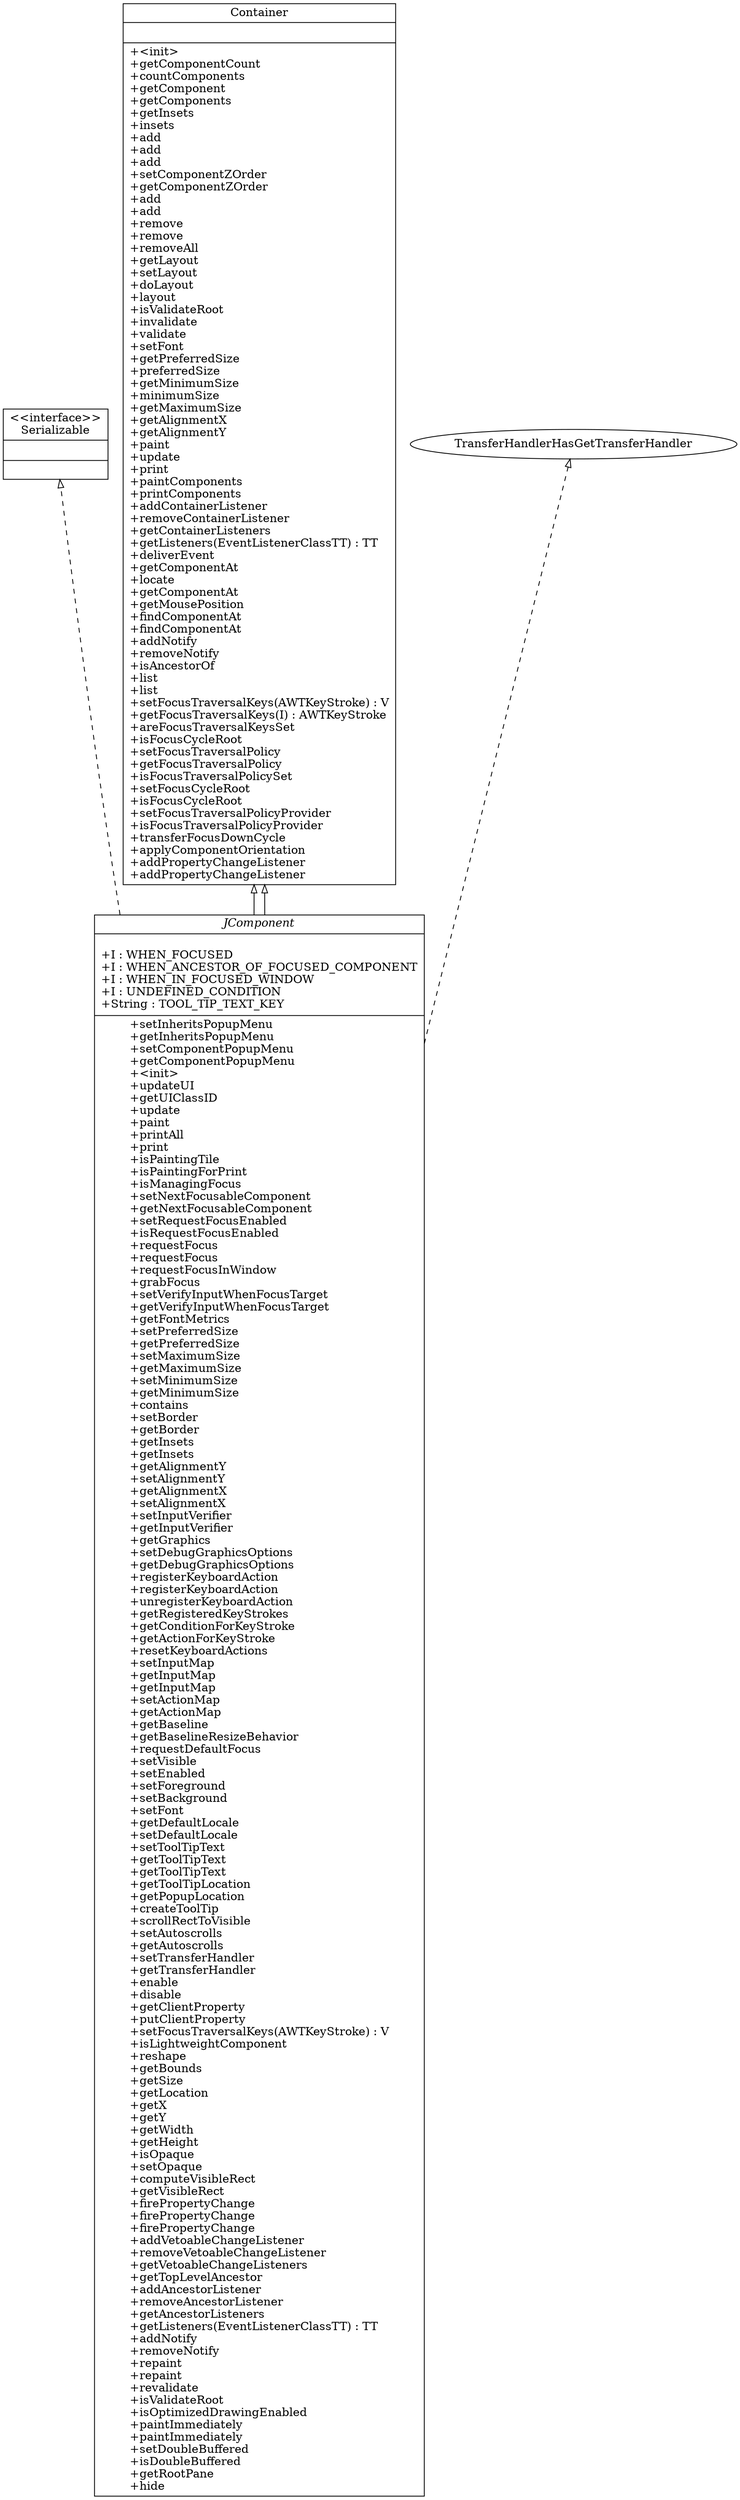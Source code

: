 digraph G { rankdir=BT;
"JComponent" [
shape="record",
label= <{<i>JComponent</i>|<br align="left"/>+I : WHEN_FOCUSED<br align="left"/>+I : WHEN_ANCESTOR_OF_FOCUSED_COMPONENT<br align="left"/>+I : WHEN_IN_FOCUSED_WINDOW<br align="left"/>+I : UNDEFINED_CONDITION<br align="left"/>+String : TOOL_TIP_TEXT_KEY<br align="left"/>|+setInheritsPopupMenu<br align="left"/>+getInheritsPopupMenu<br align="left"/>+setComponentPopupMenu<br align="left"/>+getComponentPopupMenu<br align="left"/>+&#60;init&#62;<br align="left"/>+updateUI<br align="left"/>+getUIClassID<br align="left"/>+update<br align="left"/>+paint<br align="left"/>+printAll<br align="left"/>+print<br align="left"/>+isPaintingTile<br align="left"/>+isPaintingForPrint<br align="left"/>+isManagingFocus<br align="left"/>+setNextFocusableComponent<br align="left"/>+getNextFocusableComponent<br align="left"/>+setRequestFocusEnabled<br align="left"/>+isRequestFocusEnabled<br align="left"/>+requestFocus<br align="left"/>+requestFocus<br align="left"/>+requestFocusInWindow<br align="left"/>+grabFocus<br align="left"/>+setVerifyInputWhenFocusTarget<br align="left"/>+getVerifyInputWhenFocusTarget<br align="left"/>+getFontMetrics<br align="left"/>+setPreferredSize<br align="left"/>+getPreferredSize<br align="left"/>+setMaximumSize<br align="left"/>+getMaximumSize<br align="left"/>+setMinimumSize<br align="left"/>+getMinimumSize<br align="left"/>+contains<br align="left"/>+setBorder<br align="left"/>+getBorder<br align="left"/>+getInsets<br align="left"/>+getInsets<br align="left"/>+getAlignmentY<br align="left"/>+setAlignmentY<br align="left"/>+getAlignmentX<br align="left"/>+setAlignmentX<br align="left"/>+setInputVerifier<br align="left"/>+getInputVerifier<br align="left"/>+getGraphics<br align="left"/>+setDebugGraphicsOptions<br align="left"/>+getDebugGraphicsOptions<br align="left"/>+registerKeyboardAction<br align="left"/>+registerKeyboardAction<br align="left"/>+unregisterKeyboardAction<br align="left"/>+getRegisteredKeyStrokes<br align="left"/>+getConditionForKeyStroke<br align="left"/>+getActionForKeyStroke<br align="left"/>+resetKeyboardActions<br align="left"/>+setInputMap<br align="left"/>+getInputMap<br align="left"/>+getInputMap<br align="left"/>+setActionMap<br align="left"/>+getActionMap<br align="left"/>+getBaseline<br align="left"/>+getBaselineResizeBehavior<br align="left"/>+requestDefaultFocus<br align="left"/>+setVisible<br align="left"/>+setEnabled<br align="left"/>+setForeground<br align="left"/>+setBackground<br align="left"/>+setFont<br align="left"/>+getDefaultLocale<br align="left"/>+setDefaultLocale<br align="left"/>+setToolTipText<br align="left"/>+getToolTipText<br align="left"/>+getToolTipText<br align="left"/>+getToolTipLocation<br align="left"/>+getPopupLocation<br align="left"/>+createToolTip<br align="left"/>+scrollRectToVisible<br align="left"/>+setAutoscrolls<br align="left"/>+getAutoscrolls<br align="left"/>+setTransferHandler<br align="left"/>+getTransferHandler<br align="left"/>+enable<br align="left"/>+disable<br align="left"/>+getClientProperty<br align="left"/>+putClientProperty<br align="left"/>+setFocusTraversalKeys(AWTKeyStroke) : V<br align="left"/>+isLightweightComponent<br align="left"/>+reshape<br align="left"/>+getBounds<br align="left"/>+getSize<br align="left"/>+getLocation<br align="left"/>+getX<br align="left"/>+getY<br align="left"/>+getWidth<br align="left"/>+getHeight<br align="left"/>+isOpaque<br align="left"/>+setOpaque<br align="left"/>+computeVisibleRect<br align="left"/>+getVisibleRect<br align="left"/>+firePropertyChange<br align="left"/>+firePropertyChange<br align="left"/>+firePropertyChange<br align="left"/>+addVetoableChangeListener<br align="left"/>+removeVetoableChangeListener<br align="left"/>+getVetoableChangeListeners<br align="left"/>+getTopLevelAncestor<br align="left"/>+addAncestorListener<br align="left"/>+removeAncestorListener<br align="left"/>+getAncestorListeners<br align="left"/>+getListeners(EventListenerClassTT) : TT<br align="left"/>+addNotify<br align="left"/>+removeNotify<br align="left"/>+repaint<br align="left"/>+repaint<br align="left"/>+revalidate<br align="left"/>+isValidateRoot<br align="left"/>+isOptimizedDrawingEnabled<br align="left"/>+paintImmediately<br align="left"/>+paintImmediately<br align="left"/>+setDoubleBuffered<br align="left"/>+isDoubleBuffered<br align="left"/>+getRootPane<br align="left"/>+hide<br align="left"/>}>];

"Serializable" [
shape="record",
label= <{&#60;&#60;interface&#62;&#62;<br/>Serializable|<br align="left"/>|}>];

"Container" [
shape="record",
label= <{Container|<br align="left"/>|+&#60;init&#62;<br align="left"/>+getComponentCount<br align="left"/>+countComponents<br align="left"/>+getComponent<br align="left"/>+getComponents<br align="left"/>+getInsets<br align="left"/>+insets<br align="left"/>+add<br align="left"/>+add<br align="left"/>+add<br align="left"/>+setComponentZOrder<br align="left"/>+getComponentZOrder<br align="left"/>+add<br align="left"/>+add<br align="left"/>+remove<br align="left"/>+remove<br align="left"/>+removeAll<br align="left"/>+getLayout<br align="left"/>+setLayout<br align="left"/>+doLayout<br align="left"/>+layout<br align="left"/>+isValidateRoot<br align="left"/>+invalidate<br align="left"/>+validate<br align="left"/>+setFont<br align="left"/>+getPreferredSize<br align="left"/>+preferredSize<br align="left"/>+getMinimumSize<br align="left"/>+minimumSize<br align="left"/>+getMaximumSize<br align="left"/>+getAlignmentX<br align="left"/>+getAlignmentY<br align="left"/>+paint<br align="left"/>+update<br align="left"/>+print<br align="left"/>+paintComponents<br align="left"/>+printComponents<br align="left"/>+addContainerListener<br align="left"/>+removeContainerListener<br align="left"/>+getContainerListeners<br align="left"/>+getListeners(EventListenerClassTT) : TT<br align="left"/>+deliverEvent<br align="left"/>+getComponentAt<br align="left"/>+locate<br align="left"/>+getComponentAt<br align="left"/>+getMousePosition<br align="left"/>+findComponentAt<br align="left"/>+findComponentAt<br align="left"/>+addNotify<br align="left"/>+removeNotify<br align="left"/>+isAncestorOf<br align="left"/>+list<br align="left"/>+list<br align="left"/>+setFocusTraversalKeys(AWTKeyStroke) : V<br align="left"/>+getFocusTraversalKeys(I) : AWTKeyStroke<br align="left"/>+areFocusTraversalKeysSet<br align="left"/>+isFocusCycleRoot<br align="left"/>+setFocusTraversalPolicy<br align="left"/>+getFocusTraversalPolicy<br align="left"/>+isFocusTraversalPolicySet<br align="left"/>+setFocusCycleRoot<br align="left"/>+isFocusCycleRoot<br align="left"/>+setFocusTraversalPolicyProvider<br align="left"/>+isFocusTraversalPolicyProvider<br align="left"/>+transferFocusDownCycle<br align="left"/>+applyComponentOrientation<br align="left"/>+addPropertyChangeListener<br align="left"/>+addPropertyChangeListener<br align="left"/>}>];

JComponent -> Serializable [arrowhead = "onormal", style = "dashed"];
JComponent -> Container [arrowhead="onormal"];
JComponent -> TransferHandlerHasGetTransferHandler [arrowhead = "onormal", style = "dashed"];
JComponent -> Container [arrowhead="onormal"];
}